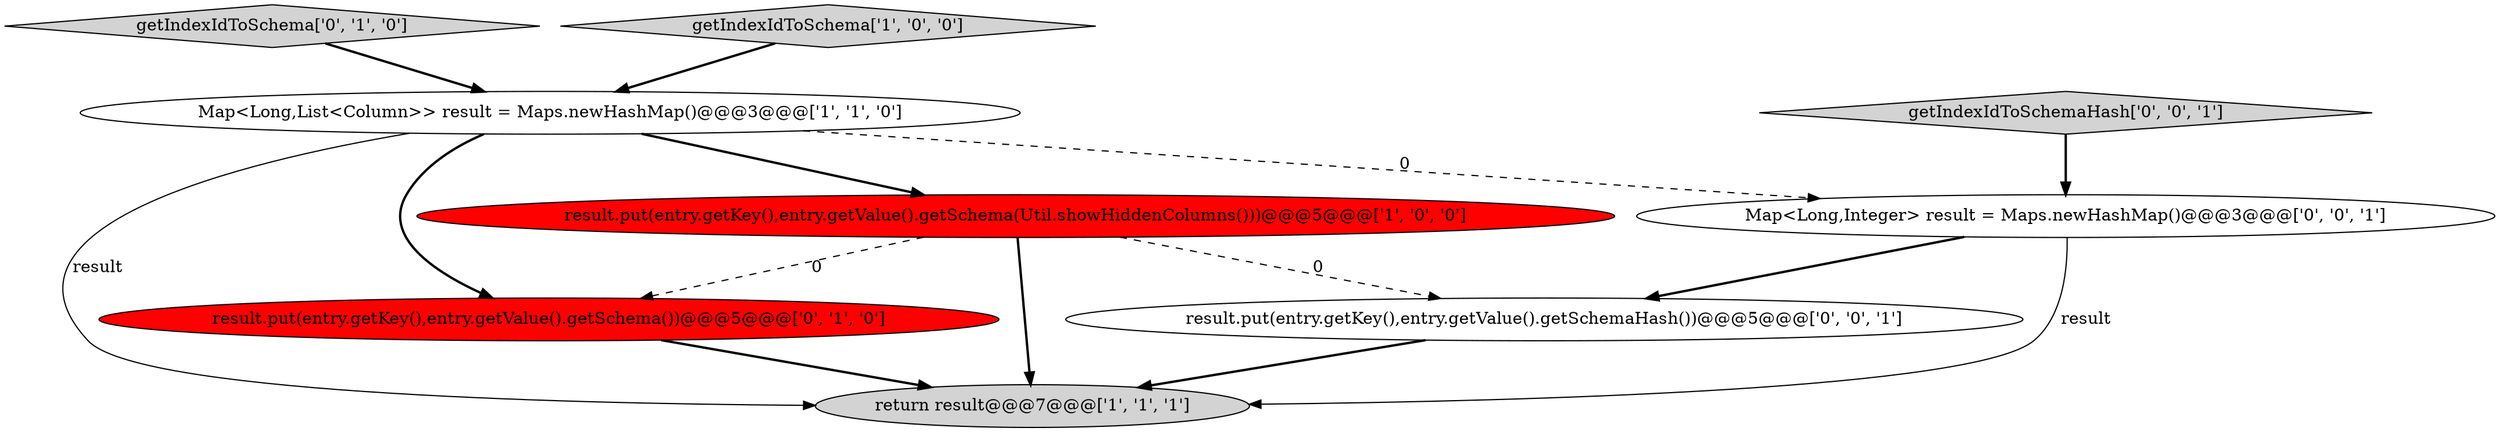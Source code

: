 digraph {
7 [style = filled, label = "Map<Long,Integer> result = Maps.newHashMap()@@@3@@@['0', '0', '1']", fillcolor = white, shape = ellipse image = "AAA0AAABBB3BBB"];
2 [style = filled, label = "return result@@@7@@@['1', '1', '1']", fillcolor = lightgray, shape = ellipse image = "AAA0AAABBB1BBB"];
0 [style = filled, label = "Map<Long,List<Column>> result = Maps.newHashMap()@@@3@@@['1', '1', '0']", fillcolor = white, shape = ellipse image = "AAA0AAABBB1BBB"];
6 [style = filled, label = "result.put(entry.getKey(),entry.getValue().getSchemaHash())@@@5@@@['0', '0', '1']", fillcolor = white, shape = ellipse image = "AAA0AAABBB3BBB"];
3 [style = filled, label = "result.put(entry.getKey(),entry.getValue().getSchema(Util.showHiddenColumns()))@@@5@@@['1', '0', '0']", fillcolor = red, shape = ellipse image = "AAA1AAABBB1BBB"];
8 [style = filled, label = "getIndexIdToSchemaHash['0', '0', '1']", fillcolor = lightgray, shape = diamond image = "AAA0AAABBB3BBB"];
5 [style = filled, label = "result.put(entry.getKey(),entry.getValue().getSchema())@@@5@@@['0', '1', '0']", fillcolor = red, shape = ellipse image = "AAA1AAABBB2BBB"];
4 [style = filled, label = "getIndexIdToSchema['0', '1', '0']", fillcolor = lightgray, shape = diamond image = "AAA0AAABBB2BBB"];
1 [style = filled, label = "getIndexIdToSchema['1', '0', '0']", fillcolor = lightgray, shape = diamond image = "AAA0AAABBB1BBB"];
8->7 [style = bold, label=""];
0->3 [style = bold, label=""];
3->5 [style = dashed, label="0"];
5->2 [style = bold, label=""];
3->6 [style = dashed, label="0"];
1->0 [style = bold, label=""];
3->2 [style = bold, label=""];
0->7 [style = dashed, label="0"];
7->2 [style = solid, label="result"];
7->6 [style = bold, label=""];
4->0 [style = bold, label=""];
0->5 [style = bold, label=""];
6->2 [style = bold, label=""];
0->2 [style = solid, label="result"];
}
